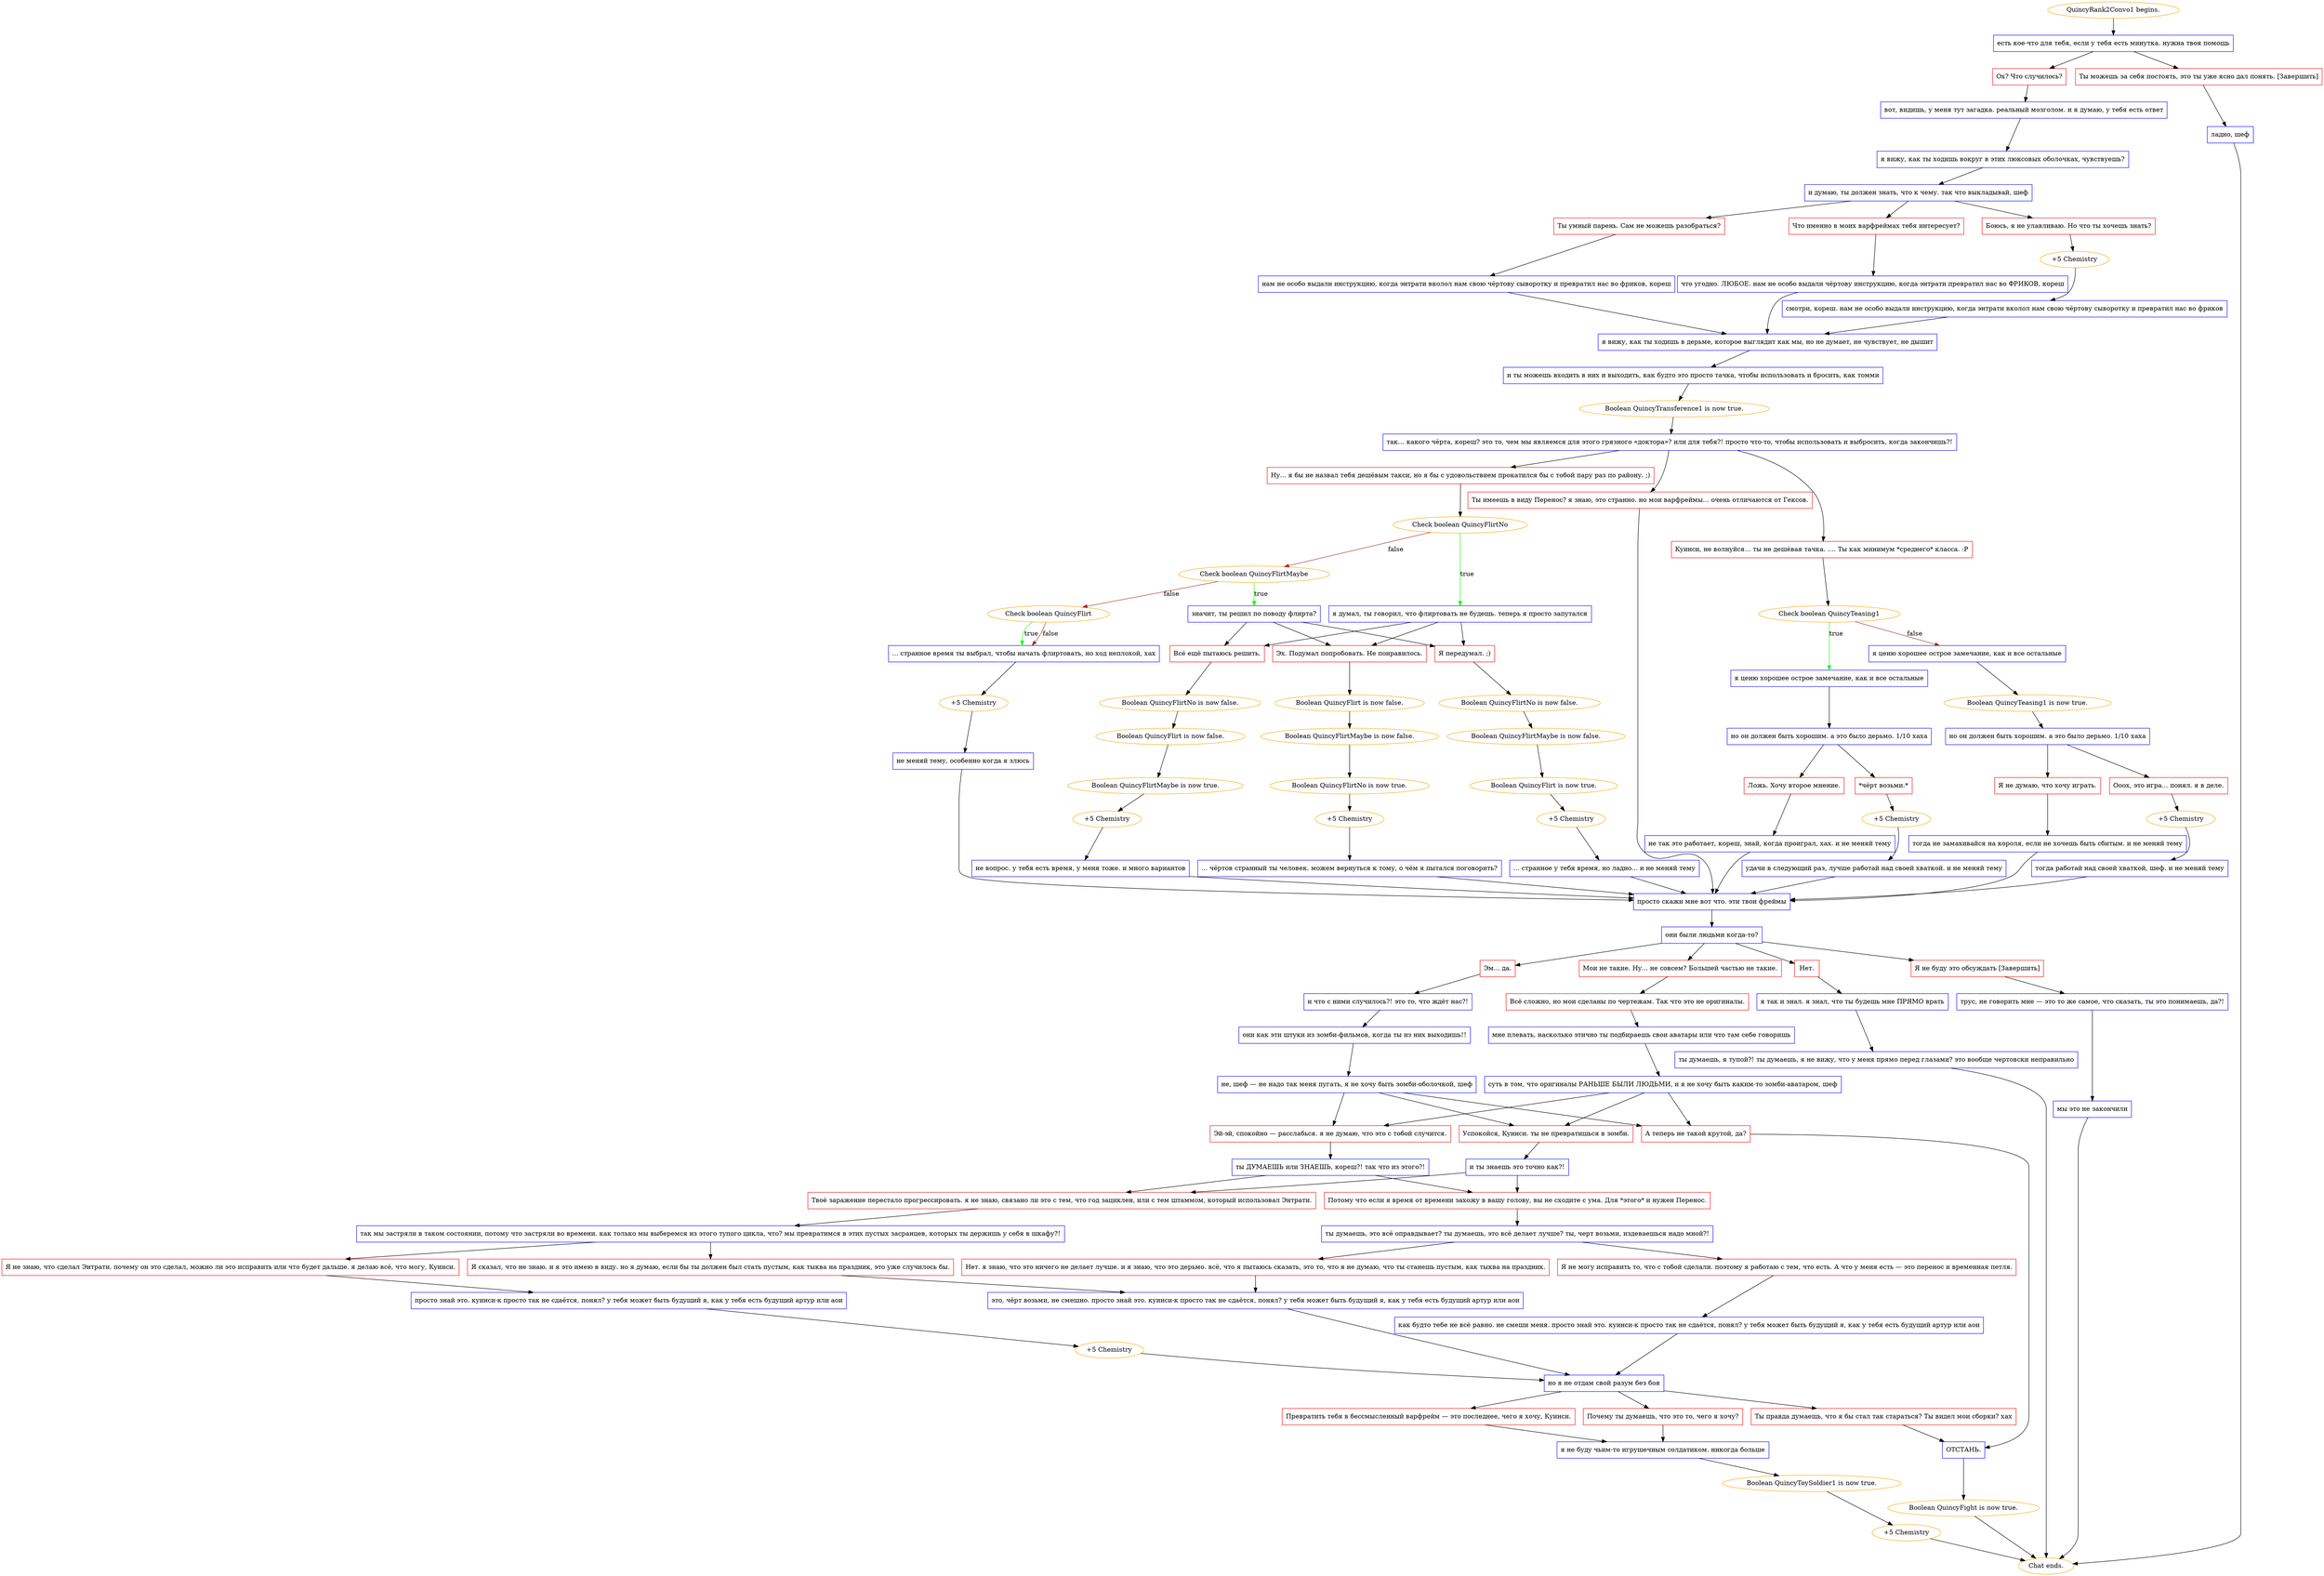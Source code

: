 digraph {
	"QuincyRank2Convo1 begins." [color=orange];
		"QuincyRank2Convo1 begins." -> j1237830515;
	j1237830515 [label="есть кое-что для тебя, если у тебя есть минутка. нужна твоя помощь",shape=box,color=blue];
		j1237830515 -> j1556970123;
		j1237830515 -> j1419731071;
	j1556970123 [label="Ох? Что случилось?",shape=box,color=red];
		j1556970123 -> j4215992201;
	j1419731071 [label="Ты можешь за себя постоять, это ты уже ясно дал понять. [Завершить]",shape=box,color=red];
		j1419731071 -> j178655355;
	j4215992201 [label="вот, видишь, у меня тут загадка. реальный мозголом. и я думаю, у тебя есть ответ",shape=box,color=blue];
		j4215992201 -> j3785615990;
	j178655355 [label="ладно, шеф",shape=box,color=blue];
		j178655355 -> "Chat ends.";
	j3785615990 [label="я вижу, как ты ходишь вокруг в этих люксовых оболочках, чувствуешь?",shape=box,color=blue];
		j3785615990 -> j2218408720;
	"Chat ends." [color=orange];
	j2218408720 [label="и думаю, ты должен знать, что к чему. так что выкладывай, шеф",shape=box,color=blue];
		j2218408720 -> j2027825400;
		j2218408720 -> j3703969360;
		j2218408720 -> j861260149;
	j2027825400 [label="Что именно в моих варфреймах тебя интересует?",shape=box,color=red];
		j2027825400 -> j2692673037;
	j3703969360 [label="Боюсь, я не улавливаю. Но что ты хочешь знать?",shape=box,color=red];
		j3703969360 -> j3829476456;
	j861260149 [label="Ты умный парень. Сам не можешь разобраться?",shape=box,color=red];
		j861260149 -> j2339788902;
	j2692673037 [label="что угодно. ЛЮБОЕ. нам не особо выдали чёртову инструкцию, когда энтрати превратил нас во ФРИКОВ, кореш",shape=box,color=blue];
		j2692673037 -> j1610148518;
	j3829476456 [label="+5 Chemistry",color=orange];
		j3829476456 -> j760487248;
	j2339788902 [label="нам не особо выдали инструкцию, когда энтрати вколол нам свою чёртову сыворотку и превратил нас во фриков, кореш",shape=box,color=blue];
		j2339788902 -> j1610148518;
	j1610148518 [label="я вижу, как ты ходишь в дерьме, которое выглядит как мы, но не думает, не чувствует, не дышит",shape=box,color=blue];
		j1610148518 -> j3861512699;
	j760487248 [label="смотри, кореш. нам не особо выдали инструкцию, когда энтрати вколол нам свою чёртову сыворотку и превратил нас во фриков",shape=box,color=blue];
		j760487248 -> j1610148518;
	j3861512699 [label="и ты можешь входить в них и выходить, как будто это просто тачка, чтобы использовать и бросить, как томми",shape=box,color=blue];
		j3861512699 -> j2654585157;
	j2654585157 [label="Boolean QuincyTransference1 is now true.",color=orange];
		j2654585157 -> j794005406;
	j794005406 [label="так… какого чёрта, кореш? это то, чем мы являемся для этого грязного «доктора»? или для тебя?! просто что-то, чтобы использовать и выбросить, когда закончишь?!",shape=box,color=blue];
		j794005406 -> j639822008;
		j794005406 -> j3919582609;
		j794005406 -> j2487000999;
	j639822008 [label="Ты имеешь в виду Перенос? я знаю, это странно. но мои варфреймы... очень отличаются от Гексов.",shape=box,color=red];
		j639822008 -> j3306810006;
	j3919582609 [label="Куинси, не волнуйся... ты не дешёвая тачка. .... Ты как минимум *среднего* класса. :P",shape=box,color=red];
		j3919582609 -> j1909544397;
	j2487000999 [label="Ну... я бы не назвал тебя дешёвым такси, но я бы с удовольствием прокатился бы с тобой пару раз по району. ;)",shape=box,color=red];
		j2487000999 -> j3515667105;
	j3306810006 [label="просто скажи мне вот что. эти твои фреймы",shape=box,color=blue];
		j3306810006 -> j3537316466;
	j1909544397 [label="Check boolean QuincyTeasing1",color=orange];
		j1909544397 -> j1851751868 [label=true,color=green];
		j1909544397 -> j2011524673 [label=false,color=brown];
	j3515667105 [label="Check boolean QuincyFlirtNo",color=orange];
		j3515667105 -> j1376178969 [label=true,color=green];
		j3515667105 -> j4006540290 [label=false,color=brown];
	j3537316466 [label="они были людьми когда-то?",shape=box,color=blue];
		j3537316466 -> j1424020004;
		j3537316466 -> j1597214946;
		j3537316466 -> j3503450810;
		j3537316466 -> j2294930602;
	j1851751868 [label="я ценю хорошее острое замечание, как и все остальные",shape=box,color=blue];
		j1851751868 -> j542624470;
	j2011524673 [label="я ценю хорошее острое замечание, как и все остальные",shape=box,color=blue];
		j2011524673 -> j1442770750;
	j1376178969 [label="я думал, ты говорил, что флиртовать не будешь. теперь я просто запутался",shape=box,color=blue];
		j1376178969 -> j3392361899;
		j1376178969 -> j878740552;
		j1376178969 -> j1699327567;
	j4006540290 [label="Check boolean QuincyFlirtMaybe",color=orange];
		j4006540290 -> j1553183641 [label=true,color=green];
		j4006540290 -> j2034270586 [label=false,color=brown];
	j1424020004 [label="Эм... да.",shape=box,color=red];
		j1424020004 -> j363767344;
	j1597214946 [label="Мои не такие. Ну... не совсем? Большей частью не такие.",shape=box,color=red];
		j1597214946 -> j969558496;
	j3503450810 [label="Нет.",shape=box,color=red];
		j3503450810 -> j1118193768;
	j2294930602 [label="Я не буду это обсуждать [Завершить]",shape=box,color=red];
		j2294930602 -> j2042232446;
	j542624470 [label="но он должен быть хорошим. а это было дерьмо. 1/10 хаха",shape=box,color=blue];
		j542624470 -> j3666507412;
		j542624470 -> j3351390673;
	j1442770750 [label="Boolean QuincyTeasing1 is now true.",color=orange];
		j1442770750 -> j2345206695;
	j3392361899 [label="Я передумал. ;)",shape=box,color=red];
		j3392361899 -> j1509497948;
	j878740552 [label="Эх. Подумал попробовать. Не понравилось.",shape=box,color=red];
		j878740552 -> j3246612914;
	j1699327567 [label="Всё ещё пытаюсь решить.",shape=box,color=red];
		j1699327567 -> j1084616839;
	j1553183641 [label="значит, ты решил по поводу флирта?",shape=box,color=blue];
		j1553183641 -> j3392361899;
		j1553183641 -> j878740552;
		j1553183641 -> j1699327567;
	j2034270586 [label="Check boolean QuincyFlirt",color=orange];
		j2034270586 -> j324807918 [label=true,color=green];
		j2034270586 -> j324807918 [label=false,color=brown];
	j363767344 [label="и что с ними случилось?! это то, что ждёт нас?!",shape=box,color=blue];
		j363767344 -> j2230091298;
	j969558496 [label="Всё сложно, но мои сделаны по чертежам. Так что это не оригиналы.",shape=box,color=red];
		j969558496 -> j3294237241;
	j1118193768 [label="я так и знал. я знал, что ты будешь мне ПРЯМО врать",shape=box,color=blue];
		j1118193768 -> j3659320971;
	j2042232446 [label="трус, не говорить мне — это то же самое, что сказать, ты это понимаешь, да?!",shape=box,color=blue];
		j2042232446 -> j1841286543;
	j3666507412 [label="*чёрт возьми.*",shape=box,color=red];
		j3666507412 -> j994983960;
	j3351390673 [label="Ложь. Хочу второе мнение.",shape=box,color=red];
		j3351390673 -> j3828131048;
	j2345206695 [label="но он должен быть хорошим. а это было дерьмо. 1/10 хаха",shape=box,color=blue];
		j2345206695 -> j1561688421;
		j2345206695 -> j2309765722;
	j1509497948 [label="Boolean QuincyFlirtNo is now false.",color=orange];
		j1509497948 -> j1078645446;
	j3246612914 [label="Boolean QuincyFlirt is now false.",color=orange];
		j3246612914 -> j2318707574;
	j1084616839 [label="Boolean QuincyFlirtNo is now false.",color=orange];
		j1084616839 -> j1496221090;
	j324807918 [label="... странное время ты выбрал, чтобы начать флиртовать, но ход неплохой, хах",shape=box,color=blue];
		j324807918 -> j3751925974;
	j2230091298 [label="они как эти штуки из зомби-фильмов, когда ты из них выходишь!!",shape=box,color=blue];
		j2230091298 -> j338552514;
	j3294237241 [label="мне плевать, насколько этично ты подбираешь свои аватары или что там себе говоришь",shape=box,color=blue];
		j3294237241 -> j1371256726;
	j3659320971 [label="ты думаешь, я тупой?! ты думаешь, я не вижу, что у меня прямо перед глазами? это вообще чертовски неправильно",shape=box,color=blue];
		j3659320971 -> "Chat ends.";
	j1841286543 [label="мы это не закончили",shape=box,color=blue];
		j1841286543 -> "Chat ends.";
	j994983960 [label="+5 Chemistry",color=orange];
		j994983960 -> j879772107;
	j3828131048 [label="не так это работает, кореш, знай, когда проиграл, хах. и не меняй тему",shape=box,color=blue];
		j3828131048 -> j3306810006;
	j1561688421 [label="Я не думаю, что хочу играть.",shape=box,color=red];
		j1561688421 -> j3786050515;
	j2309765722 [label="Ооох, это игра... понял. я в деле.",shape=box,color=red];
		j2309765722 -> j295095708;
	j1078645446 [label="Boolean QuincyFlirtMaybe is now false.",color=orange];
		j1078645446 -> j692218667;
	j2318707574 [label="Boolean QuincyFlirtMaybe is now false.",color=orange];
		j2318707574 -> j1698174695;
	j1496221090 [label="Boolean QuincyFlirt is now false.",color=orange];
		j1496221090 -> j486496408;
	j3751925974 [label="+5 Chemistry",color=orange];
		j3751925974 -> j1174562770;
	j338552514 [label="не, шеф — не надо так меня пугать, я не хочу быть зомби-оболочкой, шеф",shape=box,color=blue];
		j338552514 -> j1575733127;
		j338552514 -> j3377969920;
		j338552514 -> j2710074569;
	j1371256726 [label="суть в том, что оригиналы РАНЬШЕ БЫЛИ ЛЮДЬМИ, и я не хочу быть каким-то зомби-аватаром, шеф",shape=box,color=blue];
		j1371256726 -> j1575733127;
		j1371256726 -> j3377969920;
		j1371256726 -> j2710074569;
	j879772107 [label="удачи в следующий раз, лучше работай над своей хваткой. и не меняй тему",shape=box,color=blue];
		j879772107 -> j3306810006;
	j3786050515 [label="тогда не замахивайся на короля, если не хочешь быть сбитым. и не меняй тему",shape=box,color=blue];
		j3786050515 -> j3306810006;
	j295095708 [label="+5 Chemistry",color=orange];
		j295095708 -> j2191288091;
	j692218667 [label="Boolean QuincyFlirt is now true.",color=orange];
		j692218667 -> j2672717410;
	j1698174695 [label="Boolean QuincyFlirtNo is now true.",color=orange];
		j1698174695 -> j513261730;
	j486496408 [label="Boolean QuincyFlirtMaybe is now true.",color=orange];
		j486496408 -> j3117350451;
	j1174562770 [label="не меняй тему, особенно когда я злюсь",shape=box,color=blue];
		j1174562770 -> j3306810006;
	j1575733127 [label="Эй-эй, спокойно — расслабься. я не думаю, что это с тобой случится.",shape=box,color=red];
		j1575733127 -> j3104329969;
	j3377969920 [label="Успокойся, Куинси. ты не превратишься в зомби.",shape=box,color=red];
		j3377969920 -> j41266344;
	j2710074569 [label="А теперь не такой крутой, да?",shape=box,color=red];
		j2710074569 -> j2531331279;
	j2191288091 [label="тогда работай над своей хваткой, шеф. и не меняй тему",shape=box,color=blue];
		j2191288091 -> j3306810006;
	j2672717410 [label="+5 Chemistry",color=orange];
		j2672717410 -> j1319440039;
	j513261730 [label="+5 Chemistry",color=orange];
		j513261730 -> j4236757842;
	j3117350451 [label="+5 Chemistry",color=orange];
		j3117350451 -> j396047897;
	j3104329969 [label="ты ДУМАЕШЬ или ЗНАЕШЬ, кореш?! так что из этого?!",shape=box,color=blue];
		j3104329969 -> j140283339;
		j3104329969 -> j900573027;
	j41266344 [label="и ты знаешь это точно как?!",shape=box,color=blue];
		j41266344 -> j900573027;
		j41266344 -> j140283339;
	j2531331279 [label="ОТСТАНЬ.",shape=box,color=blue];
		j2531331279 -> j2299206206;
	j1319440039 [label="... странное у тебя время, но ладно... и не меняй тему",shape=box,color=blue];
		j1319440039 -> j3306810006;
	j4236757842 [label="... чёртов странный ты человек. можем вернуться к тому, о чём я пытался поговорить?",shape=box,color=blue];
		j4236757842 -> j3306810006;
	j396047897 [label="не вопрос. у тебя есть время, у меня тоже. и много вариантов",shape=box,color=blue];
		j396047897 -> j3306810006;
	j140283339 [label="Потому что если я время от времени захожу в вашу голову, вы не сходите с ума. Для *этого* и нужен Перенос.",shape=box,color=red];
		j140283339 -> j1790837855;
	j900573027 [label="Твоё заражение перестало прогрессировать. я не знаю, связано ли это с тем, что год зациклен, или с тем штаммом, который использовал Энтрати.",shape=box,color=red];
		j900573027 -> j3711966654;
	j2299206206 [label="Boolean QuincyFight is now true.",color=orange];
		j2299206206 -> "Chat ends.";
	j1790837855 [label="ты думаешь, это всё оправдывает? ты думаешь, это всё делает лучше? ты, черт возьми, издеваешься надо мной?!",shape=box,color=blue];
		j1790837855 -> j326447779;
		j1790837855 -> j3236004463;
	j3711966654 [label="так мы застряли в таком состоянии, потому что застряли во времени. как только мы выберемся из этого тупого цикла, что? мы превратимся в этих пустых засранцев, которых ты держишь у себя в шкафу?!",shape=box,color=blue];
		j3711966654 -> j3729228581;
		j3711966654 -> j2840748473;
	j326447779 [label="Нет. я знаю, что это ничего не делает лучше. и я знаю, что это дерьмо. всё, что я пытаюсь сказать, это то, что я не думаю, что ты станешь пустым, как тыква на праздник.",shape=box,color=red];
		j326447779 -> j1818953422;
	j3236004463 [label="Я не могу исправить то, что с тобой сделали. поэтому я работаю с тем, что есть. А что у меня есть — это перенос и временная петля.",shape=box,color=red];
		j3236004463 -> j146736661;
	j3729228581 [label="Я не знаю, что сделал Энтрати. почему он это сделал, можно ли это исправить или что будет дальше. я делаю всё, что могу, Куинси.",shape=box,color=red];
		j3729228581 -> j1748853009;
	j2840748473 [label="Я сказал, что не знаю. и я это имею в виду. но я думаю, если бы ты должен был стать пустым, как тыква на праздник, это уже случилось бы.",shape=box,color=red];
		j2840748473 -> j1818953422;
	j1818953422 [label="это, чёрт возьми, не смешно. просто знай это. куинси-к просто так не сдаётся, понял? у тебя может быть будущий я, как у тебя есть будущий артур или аои",shape=box,color=blue];
		j1818953422 -> j3895454581;
	j146736661 [label="как будто тебе не всё равно. не смеши меня. просто знай это. куинси-к просто так не сдаётся, понял? у тебя может быть будущий я, как у тебя есть будущий артур или аои",shape=box,color=blue];
		j146736661 -> j3895454581;
	j1748853009 [label="просто знай это. куинси-к просто так не сдаётся, понял? у тебя может быть будущий я, как у тебя есть будущий артур или аои",shape=box,color=blue];
		j1748853009 -> j1042363791;
	j3895454581 [label="но я не отдам свой разум без боя",shape=box,color=blue];
		j3895454581 -> j684338469;
		j3895454581 -> j4171729901;
		j3895454581 -> j2730645066;
	j1042363791 [label="+5 Chemistry",color=orange];
		j1042363791 -> j3895454581;
	j684338469 [label="Превратить тебя в бессмысленный варфрейм — это последнее, чего я хочу, Куинси.",shape=box,color=red];
		j684338469 -> j4242193637;
	j4171729901 [label="Почему ты думаешь, что это то, чего я хочу?",shape=box,color=red];
		j4171729901 -> j4242193637;
	j2730645066 [label="Ты правда думаешь, что я бы стал так стараться? Ты видел мои сборки? хах",shape=box,color=red];
		j2730645066 -> j2531331279;
	j4242193637 [label="я не буду чьим-то игрушечным солдатиком. никогда больше",shape=box,color=blue];
		j4242193637 -> j2433684752;
	j2433684752 [label="Boolean QuincyToySoldier1 is now true.",color=orange];
		j2433684752 -> j4081414586;
	j4081414586 [label="+5 Chemistry",color=orange];
		j4081414586 -> "Chat ends.";
}